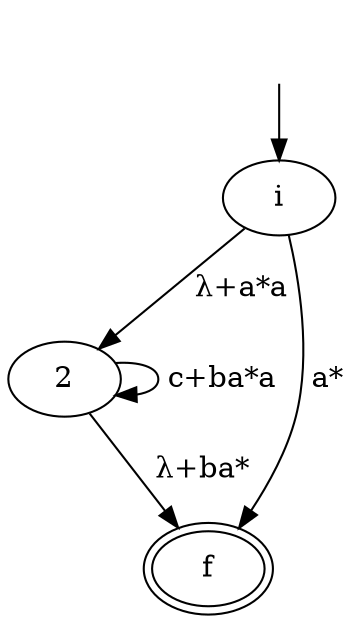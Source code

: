 digraph "AFER" {
    _nil0 [style="invis"]
    _nil0 -> i [label=""]
    i -> 2 [label=" λ+a*a"]
    i -> f [label=" a*"]
    2 -> 2 [label=" c+ba*a"]
    2 -> f [label=" λ+ba*"]
    f [peripheries=2]
}
